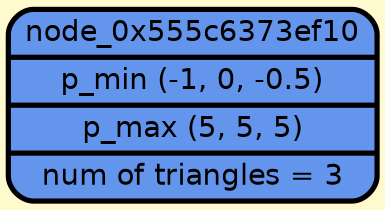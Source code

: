 digraph G {
    rankdir=TB;
    node [style=filled, fontname="Helvetica", fontcolor=darkblue, fillcolor=peachpuff, color="#252A34", penwidth=2.5];
    bgcolor="lemonchiffon";

    node_0x555c6373ef10 [shape=Mrecord; style=filled; fillcolor=cornflowerblue; color="#000000"; fontcolor="#000000"; label="{ node_0x555c6373ef10 | p_min (-1, 0, -0.5) | p_max (5, 5, 5) | num of triangles = 3}"];

}

